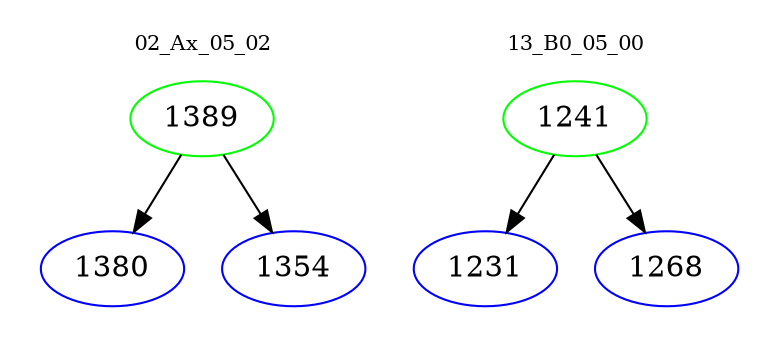 digraph{
subgraph cluster_0 {
color = white
label = "02_Ax_05_02";
fontsize=10;
T0_1389 [label="1389", color="green"]
T0_1389 -> T0_1380 [color="black"]
T0_1380 [label="1380", color="blue"]
T0_1389 -> T0_1354 [color="black"]
T0_1354 [label="1354", color="blue"]
}
subgraph cluster_1 {
color = white
label = "13_B0_05_00";
fontsize=10;
T1_1241 [label="1241", color="green"]
T1_1241 -> T1_1231 [color="black"]
T1_1231 [label="1231", color="blue"]
T1_1241 -> T1_1268 [color="black"]
T1_1268 [label="1268", color="blue"]
}
}
